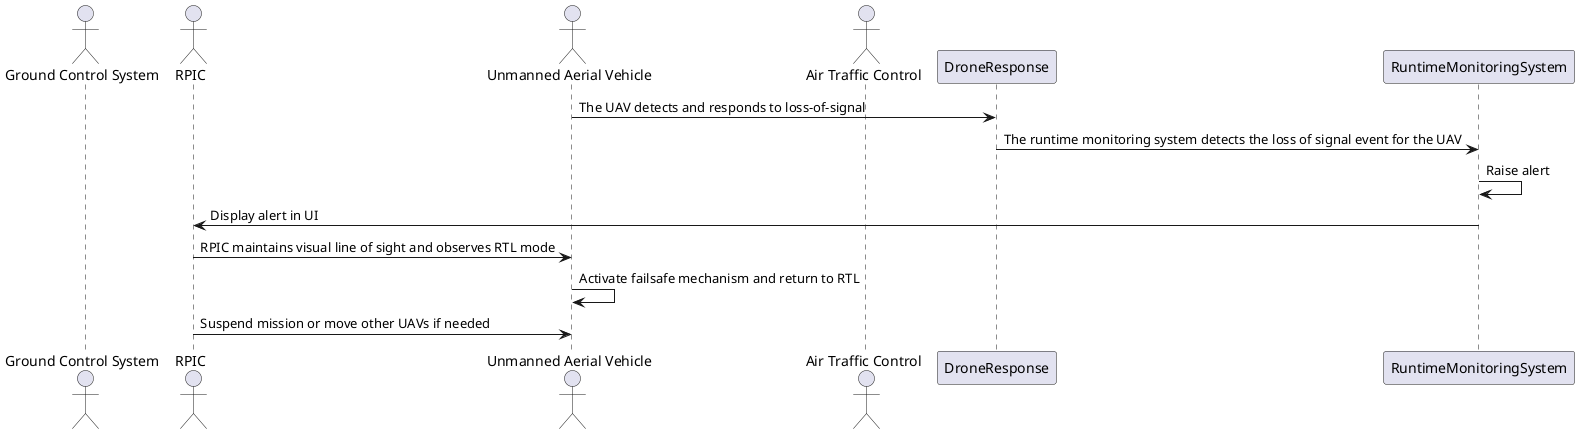 @startuml "Loss of Signal Sequence Diagram"

actor "Ground Control System" as GCS
actor "RPIC" as RPIC
actor "Unmanned Aerial Vehicle" as UAV
actor "Air Traffic Control" as ATC

UAV -> DroneResponse: The UAV detects and responds to loss-of-signal
DroneResponse -> RuntimeMonitoringSystem: The runtime monitoring system detects the loss of signal event for the UAV
RuntimeMonitoringSystem -> RuntimeMonitoringSystem: Raise alert
RuntimeMonitoringSystem -> RPIC: Display alert in UI

RPIC -> UAV: RPIC maintains visual line of sight and observes RTL mode
UAV -> UAV: Activate failsafe mechanism and return to RTL

RPIC -> UAV: Suspend mission or move other UAVs if needed

@enduml
